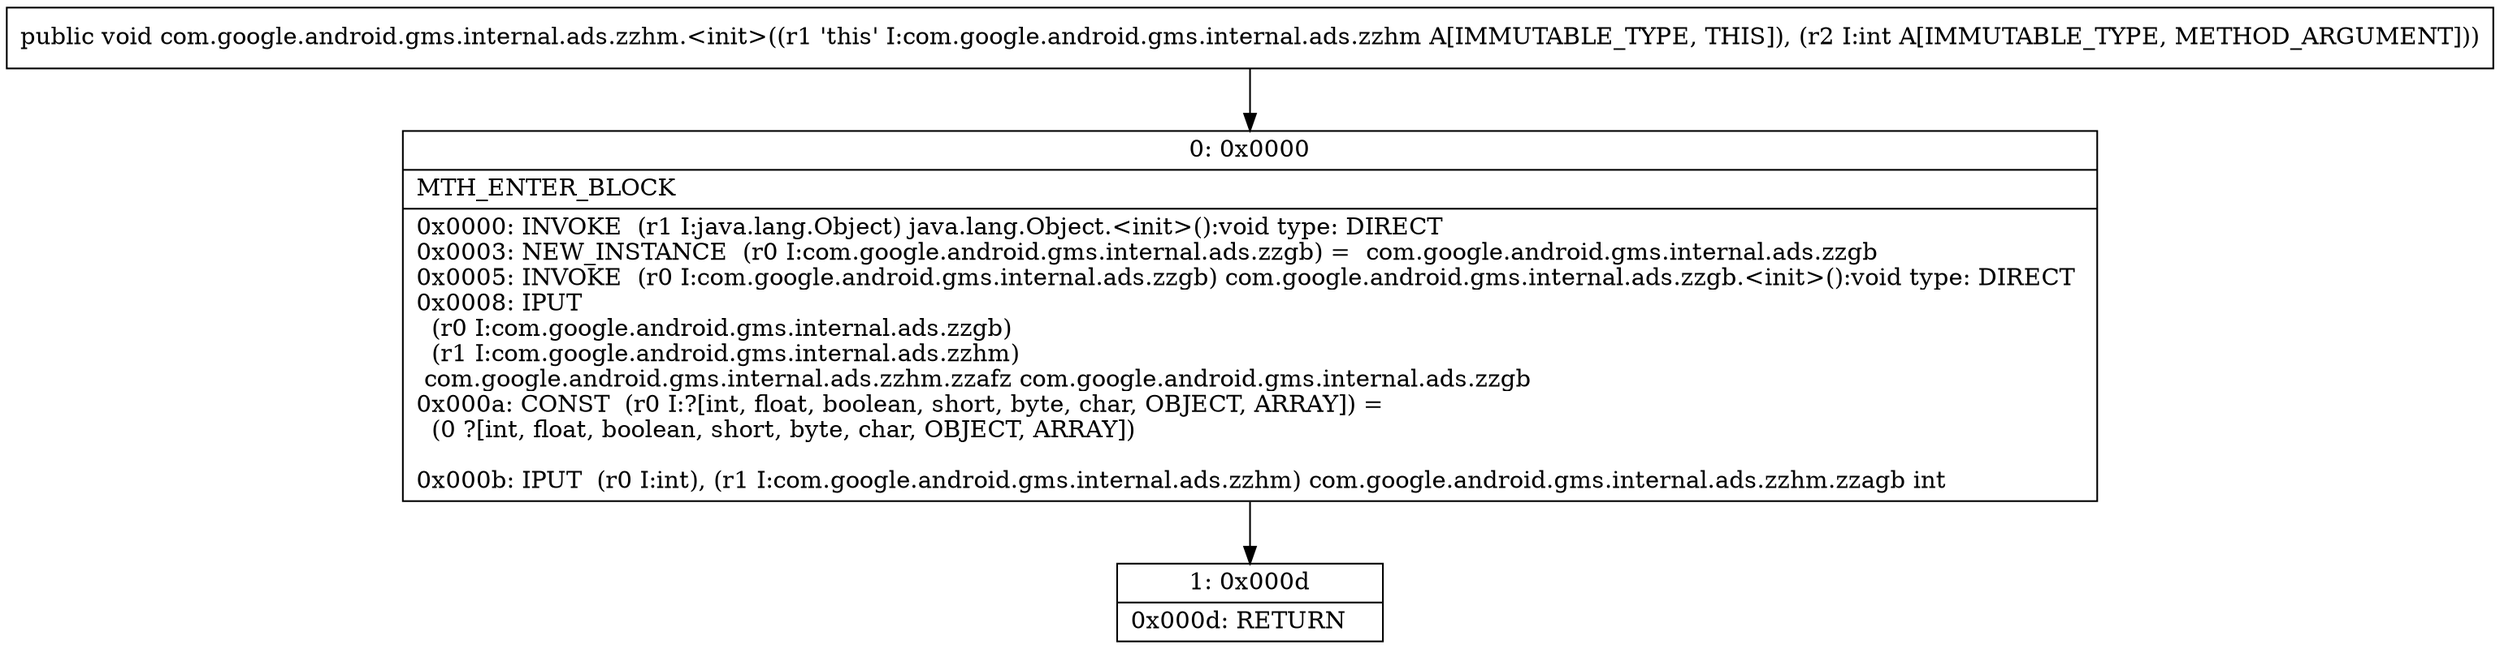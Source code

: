 digraph "CFG forcom.google.android.gms.internal.ads.zzhm.\<init\>(I)V" {
Node_0 [shape=record,label="{0\:\ 0x0000|MTH_ENTER_BLOCK\l|0x0000: INVOKE  (r1 I:java.lang.Object) java.lang.Object.\<init\>():void type: DIRECT \l0x0003: NEW_INSTANCE  (r0 I:com.google.android.gms.internal.ads.zzgb) =  com.google.android.gms.internal.ads.zzgb \l0x0005: INVOKE  (r0 I:com.google.android.gms.internal.ads.zzgb) com.google.android.gms.internal.ads.zzgb.\<init\>():void type: DIRECT \l0x0008: IPUT  \l  (r0 I:com.google.android.gms.internal.ads.zzgb)\l  (r1 I:com.google.android.gms.internal.ads.zzhm)\l com.google.android.gms.internal.ads.zzhm.zzafz com.google.android.gms.internal.ads.zzgb \l0x000a: CONST  (r0 I:?[int, float, boolean, short, byte, char, OBJECT, ARRAY]) = \l  (0 ?[int, float, boolean, short, byte, char, OBJECT, ARRAY])\l \l0x000b: IPUT  (r0 I:int), (r1 I:com.google.android.gms.internal.ads.zzhm) com.google.android.gms.internal.ads.zzhm.zzagb int \l}"];
Node_1 [shape=record,label="{1\:\ 0x000d|0x000d: RETURN   \l}"];
MethodNode[shape=record,label="{public void com.google.android.gms.internal.ads.zzhm.\<init\>((r1 'this' I:com.google.android.gms.internal.ads.zzhm A[IMMUTABLE_TYPE, THIS]), (r2 I:int A[IMMUTABLE_TYPE, METHOD_ARGUMENT])) }"];
MethodNode -> Node_0;
Node_0 -> Node_1;
}


